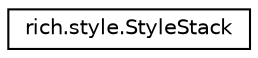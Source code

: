 digraph "Graphical Class Hierarchy"
{
 // LATEX_PDF_SIZE
  edge [fontname="Helvetica",fontsize="10",labelfontname="Helvetica",labelfontsize="10"];
  node [fontname="Helvetica",fontsize="10",shape=record];
  rankdir="LR";
  Node0 [label="rich.style.StyleStack",height=0.2,width=0.4,color="black", fillcolor="white", style="filled",URL="$classrich_1_1style_1_1StyleStack.html",tooltip=" "];
}

